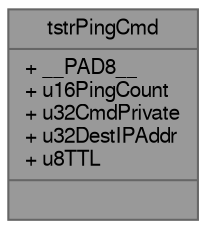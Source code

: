digraph "tstrPingCmd"
{
 // LATEX_PDF_SIZE
  bgcolor="transparent";
  edge [fontname=FreeSans,fontsize=10,labelfontname=FreeSans,labelfontsize=10];
  node [fontname=FreeSans,fontsize=10,shape=box,height=0.2,width=0.4];
  Node1 [shape=record,label="{tstrPingCmd\n|+ __PAD8__\l+ u16PingCount\l+ u32CmdPrivate\l+ u32DestIPAddr\l+ u8TTL\l|}",height=0.2,width=0.4,color="gray40", fillcolor="grey60", style="filled", fontcolor="black",tooltip=" "];
}
